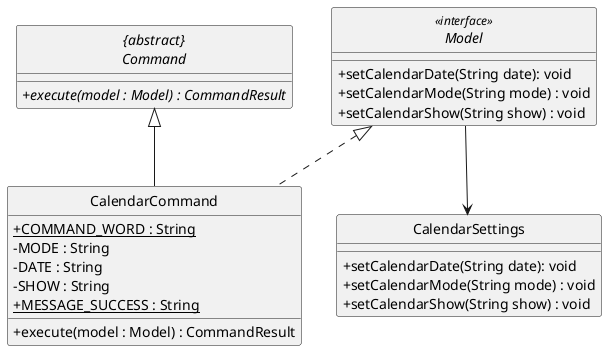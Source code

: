 @startuml

skinparam backgroundColor #ffffff
skinparam classAttributeIconSize 0
hide circle

abstract class "{abstract}\nCommand" {
    + {abstract} execute(model : Model) : CommandResult
}

interface Model <<interface>> {
    + setCalendarDate(String date): void
    + setCalendarMode(String mode) : void
    + setCalendarShow(String show) : void
}
class CalendarSettings {
    + setCalendarDate(String date): void
    + setCalendarMode(String mode) : void
    + setCalendarShow(String show) : void
}

class CalendarCommand implements Model{
    /' Fields '/
    + {static} COMMAND_WORD : String
    - MODE : String
    - DATE : String
    - SHOW : String
    + {static} MESSAGE_SUCCESS : String

    /' Methods '/
    + execute(model : Model) : CommandResult
}
CalendarCommand --up|> "{abstract}\nCommand"
Model --> CalendarSettings
@enduml